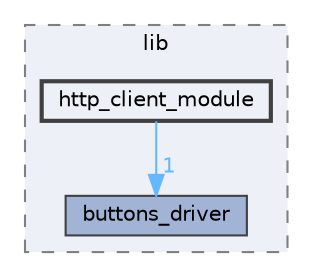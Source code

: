 digraph "butoes/lib/http_client_module"
{
 // LATEX_PDF_SIZE
  bgcolor="transparent";
  edge [fontname=Helvetica,fontsize=10,labelfontname=Helvetica,labelfontsize=10];
  node [fontname=Helvetica,fontsize=10,shape=box,height=0.2,width=0.4];
  compound=true
  subgraph clusterdir_2d50c7dd436dcc998de5e1b7254a4b0a {
    graph [ bgcolor="#edf0f7", pencolor="grey50", label="lib", fontname=Helvetica,fontsize=10 style="filled,dashed", URL="dir_2d50c7dd436dcc998de5e1b7254a4b0a.html",tooltip=""]
  dir_6f50d6392bcf58b45e2dba55f816c488 [label="buttons_driver", fillcolor="#a2b4d6", color="grey25", style="filled", URL="dir_6f50d6392bcf58b45e2dba55f816c488.html",tooltip=""];
  dir_9d8990e960dd6062472b3ff5b72edd15 [label="http_client_module", fillcolor="#edf0f7", color="grey25", style="filled,bold", URL="dir_9d8990e960dd6062472b3ff5b72edd15.html",tooltip=""];
  }
  dir_9d8990e960dd6062472b3ff5b72edd15->dir_6f50d6392bcf58b45e2dba55f816c488 [headlabel="1", labeldistance=1.5 headhref="dir_000018_000005.html" href="dir_000018_000005.html" color="steelblue1" fontcolor="steelblue1"];
}
